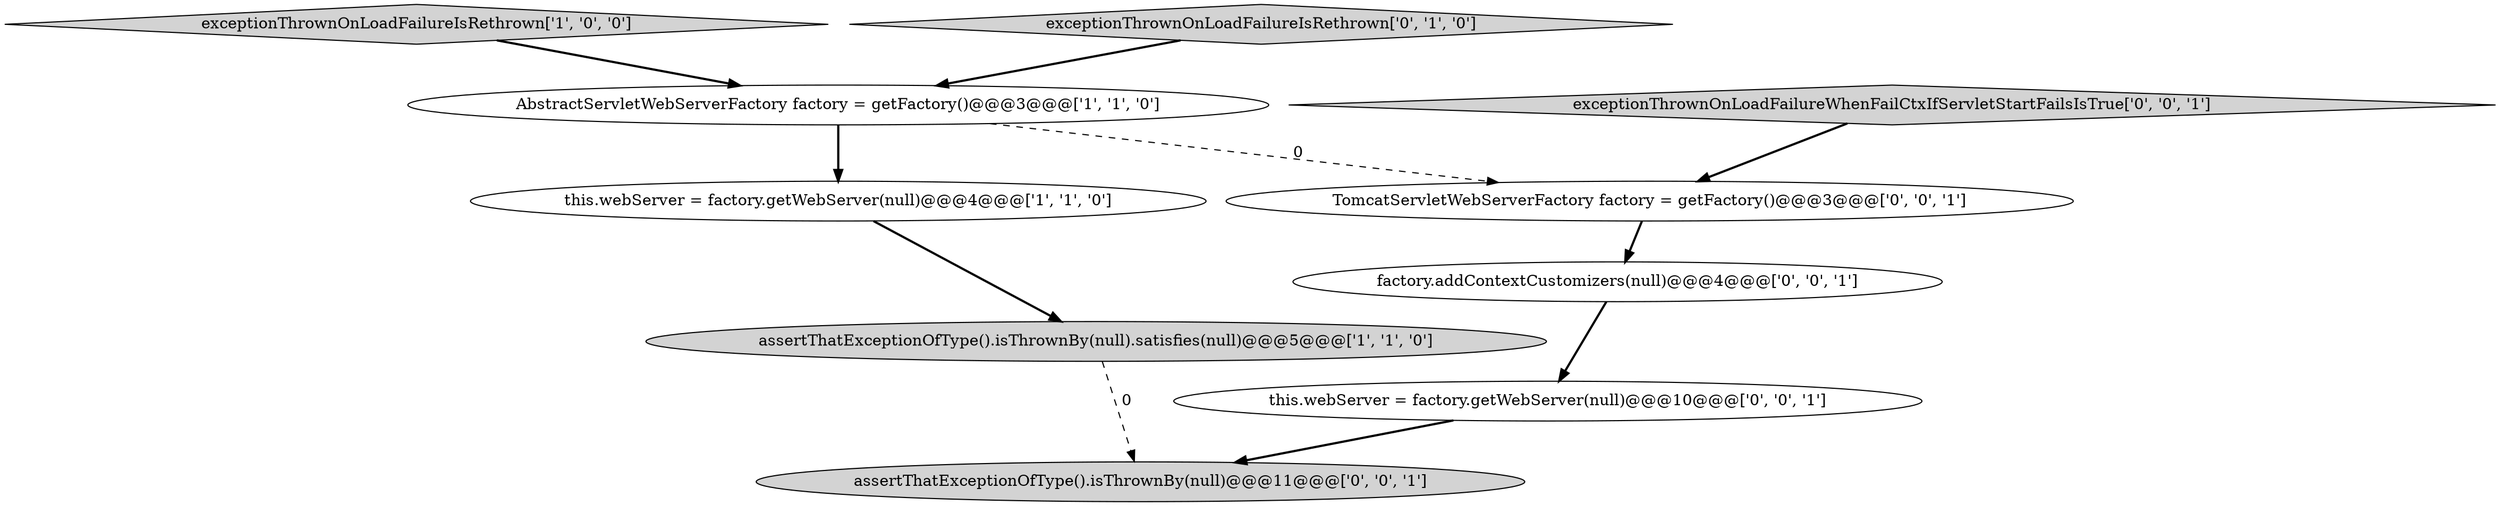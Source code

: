 digraph {
8 [style = filled, label = "TomcatServletWebServerFactory factory = getFactory()@@@3@@@['0', '0', '1']", fillcolor = white, shape = ellipse image = "AAA0AAABBB3BBB"];
3 [style = filled, label = "exceptionThrownOnLoadFailureIsRethrown['1', '0', '0']", fillcolor = lightgray, shape = diamond image = "AAA0AAABBB1BBB"];
5 [style = filled, label = "this.webServer = factory.getWebServer(null)@@@10@@@['0', '0', '1']", fillcolor = white, shape = ellipse image = "AAA0AAABBB3BBB"];
0 [style = filled, label = "this.webServer = factory.getWebServer(null)@@@4@@@['1', '1', '0']", fillcolor = white, shape = ellipse image = "AAA0AAABBB1BBB"];
6 [style = filled, label = "factory.addContextCustomizers(null)@@@4@@@['0', '0', '1']", fillcolor = white, shape = ellipse image = "AAA0AAABBB3BBB"];
7 [style = filled, label = "exceptionThrownOnLoadFailureWhenFailCtxIfServletStartFailsIsTrue['0', '0', '1']", fillcolor = lightgray, shape = diamond image = "AAA0AAABBB3BBB"];
4 [style = filled, label = "exceptionThrownOnLoadFailureIsRethrown['0', '1', '0']", fillcolor = lightgray, shape = diamond image = "AAA0AAABBB2BBB"];
1 [style = filled, label = "AbstractServletWebServerFactory factory = getFactory()@@@3@@@['1', '1', '0']", fillcolor = white, shape = ellipse image = "AAA0AAABBB1BBB"];
2 [style = filled, label = "assertThatExceptionOfType().isThrownBy(null).satisfies(null)@@@5@@@['1', '1', '0']", fillcolor = lightgray, shape = ellipse image = "AAA0AAABBB1BBB"];
9 [style = filled, label = "assertThatExceptionOfType().isThrownBy(null)@@@11@@@['0', '0', '1']", fillcolor = lightgray, shape = ellipse image = "AAA0AAABBB3BBB"];
1->8 [style = dashed, label="0"];
6->5 [style = bold, label=""];
4->1 [style = bold, label=""];
8->6 [style = bold, label=""];
1->0 [style = bold, label=""];
3->1 [style = bold, label=""];
5->9 [style = bold, label=""];
7->8 [style = bold, label=""];
2->9 [style = dashed, label="0"];
0->2 [style = bold, label=""];
}

